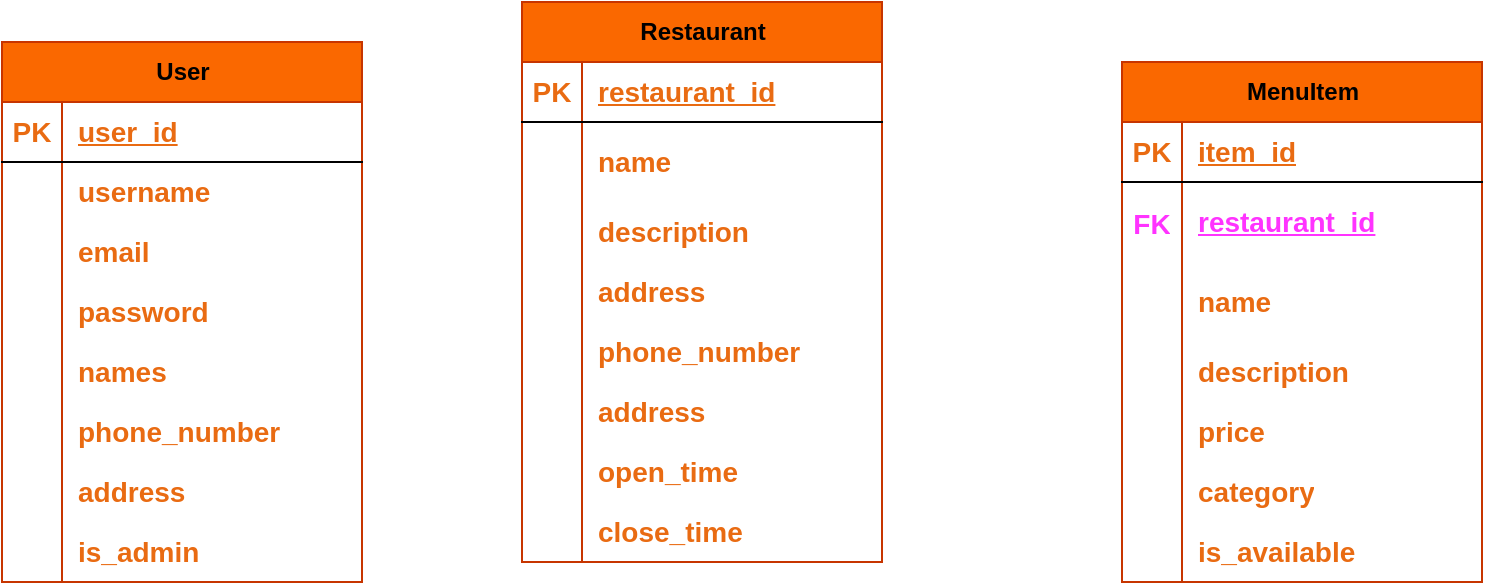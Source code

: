 <mxfile version="24.2.3" type="github">
  <diagram name="Page-1" id="444TVeX7aOI_vazG1xCr">
    <mxGraphModel dx="1434" dy="738" grid="1" gridSize="10" guides="1" tooltips="1" connect="1" arrows="1" fold="1" page="1" pageScale="1" pageWidth="1169" pageHeight="827" math="0" shadow="0">
      <root>
        <mxCell id="0" />
        <mxCell id="1" parent="0" />
        <mxCell id="iY4X06cy9i-8JK4xwZam-1" value="User" style="shape=table;startSize=30;container=1;collapsible=1;childLayout=tableLayout;fixedRows=1;rowLines=0;fontStyle=1;align=center;resizeLast=1;html=1;fillColor=#fa6800;strokeColor=#C73500;fontColor=#000000;" vertex="1" parent="1">
          <mxGeometry x="70" y="90" width="180" height="270" as="geometry">
            <mxRectangle x="70" y="90" width="70" height="30" as="alternateBounds" />
          </mxGeometry>
        </mxCell>
        <mxCell id="iY4X06cy9i-8JK4xwZam-2" value="" style="shape=tableRow;horizontal=0;startSize=0;swimlaneHead=0;swimlaneBody=0;fillColor=none;collapsible=0;dropTarget=0;points=[[0,0.5],[1,0.5]];portConstraint=eastwest;top=0;left=0;right=0;bottom=1;" vertex="1" parent="iY4X06cy9i-8JK4xwZam-1">
          <mxGeometry y="30" width="180" height="30" as="geometry" />
        </mxCell>
        <mxCell id="iY4X06cy9i-8JK4xwZam-3" value="PK" style="shape=partialRectangle;connectable=0;fillColor=none;top=0;left=0;bottom=0;right=0;fontStyle=1;overflow=hidden;whiteSpace=wrap;html=1;fontColor=#e96b12;fontSize=14;" vertex="1" parent="iY4X06cy9i-8JK4xwZam-2">
          <mxGeometry width="30" height="30" as="geometry">
            <mxRectangle width="30" height="30" as="alternateBounds" />
          </mxGeometry>
        </mxCell>
        <mxCell id="iY4X06cy9i-8JK4xwZam-4" value="user_id" style="shape=partialRectangle;connectable=0;fillColor=none;top=0;left=0;bottom=0;right=0;align=left;spacingLeft=6;fontStyle=5;overflow=hidden;whiteSpace=wrap;html=1;fontColor=#e96b12;fontSize=14;" vertex="1" parent="iY4X06cy9i-8JK4xwZam-2">
          <mxGeometry x="30" width="150" height="30" as="geometry">
            <mxRectangle width="150" height="30" as="alternateBounds" />
          </mxGeometry>
        </mxCell>
        <mxCell id="iY4X06cy9i-8JK4xwZam-5" value="" style="shape=tableRow;horizontal=0;startSize=0;swimlaneHead=0;swimlaneBody=0;fillColor=none;collapsible=0;dropTarget=0;points=[[0,0.5],[1,0.5]];portConstraint=eastwest;top=0;left=0;right=0;bottom=0;" vertex="1" parent="iY4X06cy9i-8JK4xwZam-1">
          <mxGeometry y="60" width="180" height="30" as="geometry" />
        </mxCell>
        <mxCell id="iY4X06cy9i-8JK4xwZam-6" value="" style="shape=partialRectangle;connectable=0;fillColor=none;top=0;left=0;bottom=0;right=0;editable=1;overflow=hidden;whiteSpace=wrap;html=1;" vertex="1" parent="iY4X06cy9i-8JK4xwZam-5">
          <mxGeometry width="30" height="30" as="geometry">
            <mxRectangle width="30" height="30" as="alternateBounds" />
          </mxGeometry>
        </mxCell>
        <mxCell id="iY4X06cy9i-8JK4xwZam-7" value="username" style="shape=partialRectangle;connectable=0;fillColor=none;top=0;left=0;bottom=0;right=0;align=left;spacingLeft=6;overflow=hidden;whiteSpace=wrap;html=1;fontStyle=1;fontColor=#e96b12;fontSize=14;" vertex="1" parent="iY4X06cy9i-8JK4xwZam-5">
          <mxGeometry x="30" width="150" height="30" as="geometry">
            <mxRectangle width="150" height="30" as="alternateBounds" />
          </mxGeometry>
        </mxCell>
        <mxCell id="iY4X06cy9i-8JK4xwZam-8" value="" style="shape=tableRow;horizontal=0;startSize=0;swimlaneHead=0;swimlaneBody=0;fillColor=none;collapsible=0;dropTarget=0;points=[[0,0.5],[1,0.5]];portConstraint=eastwest;top=0;left=0;right=0;bottom=0;" vertex="1" parent="iY4X06cy9i-8JK4xwZam-1">
          <mxGeometry y="90" width="180" height="30" as="geometry" />
        </mxCell>
        <mxCell id="iY4X06cy9i-8JK4xwZam-9" value="" style="shape=partialRectangle;connectable=0;fillColor=none;top=0;left=0;bottom=0;right=0;editable=1;overflow=hidden;whiteSpace=wrap;html=1;" vertex="1" parent="iY4X06cy9i-8JK4xwZam-8">
          <mxGeometry width="30" height="30" as="geometry">
            <mxRectangle width="30" height="30" as="alternateBounds" />
          </mxGeometry>
        </mxCell>
        <mxCell id="iY4X06cy9i-8JK4xwZam-10" value="email" style="shape=partialRectangle;connectable=0;fillColor=none;top=0;left=0;bottom=0;right=0;align=left;spacingLeft=6;overflow=hidden;whiteSpace=wrap;html=1;fontStyle=1;fontColor=#e96b12;fontSize=14;" vertex="1" parent="iY4X06cy9i-8JK4xwZam-8">
          <mxGeometry x="30" width="150" height="30" as="geometry">
            <mxRectangle width="150" height="30" as="alternateBounds" />
          </mxGeometry>
        </mxCell>
        <mxCell id="iY4X06cy9i-8JK4xwZam-14" value="" style="shape=tableRow;horizontal=0;startSize=0;swimlaneHead=0;swimlaneBody=0;fillColor=none;collapsible=0;dropTarget=0;points=[[0,0.5],[1,0.5]];portConstraint=eastwest;top=0;left=0;right=0;bottom=0;" vertex="1" parent="iY4X06cy9i-8JK4xwZam-1">
          <mxGeometry y="120" width="180" height="30" as="geometry" />
        </mxCell>
        <mxCell id="iY4X06cy9i-8JK4xwZam-15" value="" style="shape=partialRectangle;connectable=0;fillColor=none;top=0;left=0;bottom=0;right=0;editable=1;overflow=hidden;whiteSpace=wrap;html=1;" vertex="1" parent="iY4X06cy9i-8JK4xwZam-14">
          <mxGeometry width="30" height="30" as="geometry">
            <mxRectangle width="30" height="30" as="alternateBounds" />
          </mxGeometry>
        </mxCell>
        <mxCell id="iY4X06cy9i-8JK4xwZam-16" value="password" style="shape=partialRectangle;connectable=0;fillColor=none;top=0;left=0;bottom=0;right=0;align=left;spacingLeft=6;overflow=hidden;whiteSpace=wrap;html=1;fontStyle=1;fontColor=#e96b12;fontSize=14;" vertex="1" parent="iY4X06cy9i-8JK4xwZam-14">
          <mxGeometry x="30" width="150" height="30" as="geometry">
            <mxRectangle width="150" height="30" as="alternateBounds" />
          </mxGeometry>
        </mxCell>
        <mxCell id="iY4X06cy9i-8JK4xwZam-17" value="" style="shape=tableRow;horizontal=0;startSize=0;swimlaneHead=0;swimlaneBody=0;fillColor=none;collapsible=0;dropTarget=0;points=[[0,0.5],[1,0.5]];portConstraint=eastwest;top=0;left=0;right=0;bottom=0;" vertex="1" parent="iY4X06cy9i-8JK4xwZam-1">
          <mxGeometry y="150" width="180" height="30" as="geometry" />
        </mxCell>
        <mxCell id="iY4X06cy9i-8JK4xwZam-18" value="" style="shape=partialRectangle;connectable=0;fillColor=none;top=0;left=0;bottom=0;right=0;editable=1;overflow=hidden;whiteSpace=wrap;html=1;" vertex="1" parent="iY4X06cy9i-8JK4xwZam-17">
          <mxGeometry width="30" height="30" as="geometry">
            <mxRectangle width="30" height="30" as="alternateBounds" />
          </mxGeometry>
        </mxCell>
        <mxCell id="iY4X06cy9i-8JK4xwZam-19" value="names" style="shape=partialRectangle;connectable=0;fillColor=none;top=0;left=0;bottom=0;right=0;align=left;spacingLeft=6;overflow=hidden;whiteSpace=wrap;html=1;fontStyle=1;fontColor=#e96b12;fontSize=14;" vertex="1" parent="iY4X06cy9i-8JK4xwZam-17">
          <mxGeometry x="30" width="150" height="30" as="geometry">
            <mxRectangle width="150" height="30" as="alternateBounds" />
          </mxGeometry>
        </mxCell>
        <mxCell id="iY4X06cy9i-8JK4xwZam-20" value="" style="shape=tableRow;horizontal=0;startSize=0;swimlaneHead=0;swimlaneBody=0;fillColor=none;collapsible=0;dropTarget=0;points=[[0,0.5],[1,0.5]];portConstraint=eastwest;top=0;left=0;right=0;bottom=0;" vertex="1" parent="iY4X06cy9i-8JK4xwZam-1">
          <mxGeometry y="180" width="180" height="30" as="geometry" />
        </mxCell>
        <mxCell id="iY4X06cy9i-8JK4xwZam-21" value="" style="shape=partialRectangle;connectable=0;fillColor=none;top=0;left=0;bottom=0;right=0;editable=1;overflow=hidden;whiteSpace=wrap;html=1;" vertex="1" parent="iY4X06cy9i-8JK4xwZam-20">
          <mxGeometry width="30" height="30" as="geometry">
            <mxRectangle width="30" height="30" as="alternateBounds" />
          </mxGeometry>
        </mxCell>
        <mxCell id="iY4X06cy9i-8JK4xwZam-22" value="phone_number" style="shape=partialRectangle;connectable=0;fillColor=none;top=0;left=0;bottom=0;right=0;align=left;spacingLeft=6;overflow=hidden;whiteSpace=wrap;html=1;fontStyle=1;fontColor=#e96b12;fontSize=14;" vertex="1" parent="iY4X06cy9i-8JK4xwZam-20">
          <mxGeometry x="30" width="150" height="30" as="geometry">
            <mxRectangle width="150" height="30" as="alternateBounds" />
          </mxGeometry>
        </mxCell>
        <mxCell id="iY4X06cy9i-8JK4xwZam-11" value="" style="shape=tableRow;horizontal=0;startSize=0;swimlaneHead=0;swimlaneBody=0;fillColor=none;collapsible=0;dropTarget=0;points=[[0,0.5],[1,0.5]];portConstraint=eastwest;top=0;left=0;right=0;bottom=0;" vertex="1" parent="iY4X06cy9i-8JK4xwZam-1">
          <mxGeometry y="210" width="180" height="30" as="geometry" />
        </mxCell>
        <mxCell id="iY4X06cy9i-8JK4xwZam-12" value="" style="shape=partialRectangle;connectable=0;fillColor=none;top=0;left=0;bottom=0;right=0;editable=1;overflow=hidden;whiteSpace=wrap;html=1;" vertex="1" parent="iY4X06cy9i-8JK4xwZam-11">
          <mxGeometry width="30" height="30" as="geometry">
            <mxRectangle width="30" height="30" as="alternateBounds" />
          </mxGeometry>
        </mxCell>
        <mxCell id="iY4X06cy9i-8JK4xwZam-13" value="address" style="shape=partialRectangle;connectable=0;fillColor=none;top=0;left=0;bottom=0;right=0;align=left;spacingLeft=6;overflow=hidden;whiteSpace=wrap;html=1;fontStyle=1;fontColor=#e96b12;fontSize=14;" vertex="1" parent="iY4X06cy9i-8JK4xwZam-11">
          <mxGeometry x="30" width="150" height="30" as="geometry">
            <mxRectangle width="150" height="30" as="alternateBounds" />
          </mxGeometry>
        </mxCell>
        <mxCell id="iY4X06cy9i-8JK4xwZam-23" value="" style="shape=tableRow;horizontal=0;startSize=0;swimlaneHead=0;swimlaneBody=0;fillColor=none;collapsible=0;dropTarget=0;points=[[0,0.5],[1,0.5]];portConstraint=eastwest;top=0;left=0;right=0;bottom=0;" vertex="1" parent="iY4X06cy9i-8JK4xwZam-1">
          <mxGeometry y="240" width="180" height="30" as="geometry" />
        </mxCell>
        <mxCell id="iY4X06cy9i-8JK4xwZam-24" value="" style="shape=partialRectangle;connectable=0;fillColor=none;top=0;left=0;bottom=0;right=0;editable=1;overflow=hidden;whiteSpace=wrap;html=1;" vertex="1" parent="iY4X06cy9i-8JK4xwZam-23">
          <mxGeometry width="30" height="30" as="geometry">
            <mxRectangle width="30" height="30" as="alternateBounds" />
          </mxGeometry>
        </mxCell>
        <mxCell id="iY4X06cy9i-8JK4xwZam-25" value="is_admin" style="shape=partialRectangle;connectable=0;fillColor=none;top=0;left=0;bottom=0;right=0;align=left;spacingLeft=6;overflow=hidden;whiteSpace=wrap;html=1;fontStyle=1;fontColor=#e96b12;fontSize=14;" vertex="1" parent="iY4X06cy9i-8JK4xwZam-23">
          <mxGeometry x="30" width="150" height="30" as="geometry">
            <mxRectangle width="150" height="30" as="alternateBounds" />
          </mxGeometry>
        </mxCell>
        <mxCell id="iY4X06cy9i-8JK4xwZam-26" value="Restaurant" style="shape=table;startSize=30;container=1;collapsible=1;childLayout=tableLayout;fixedRows=1;rowLines=0;fontStyle=1;align=center;resizeLast=1;html=1;fillColor=#fa6800;strokeColor=#C73500;fontColor=#000000;" vertex="1" parent="1">
          <mxGeometry x="330" y="70" width="180" height="280" as="geometry">
            <mxRectangle x="70" y="90" width="70" height="30" as="alternateBounds" />
          </mxGeometry>
        </mxCell>
        <mxCell id="iY4X06cy9i-8JK4xwZam-27" value="" style="shape=tableRow;horizontal=0;startSize=0;swimlaneHead=0;swimlaneBody=0;fillColor=none;collapsible=0;dropTarget=0;points=[[0,0.5],[1,0.5]];portConstraint=eastwest;top=0;left=0;right=0;bottom=1;" vertex="1" parent="iY4X06cy9i-8JK4xwZam-26">
          <mxGeometry y="30" width="180" height="30" as="geometry" />
        </mxCell>
        <mxCell id="iY4X06cy9i-8JK4xwZam-28" value="PK" style="shape=partialRectangle;connectable=0;fillColor=none;top=0;left=0;bottom=0;right=0;fontStyle=1;overflow=hidden;whiteSpace=wrap;html=1;fontColor=#e96b12;fontSize=14;" vertex="1" parent="iY4X06cy9i-8JK4xwZam-27">
          <mxGeometry width="30" height="30" as="geometry">
            <mxRectangle width="30" height="30" as="alternateBounds" />
          </mxGeometry>
        </mxCell>
        <mxCell id="iY4X06cy9i-8JK4xwZam-29" value="restaurant_id" style="shape=partialRectangle;connectable=0;fillColor=none;top=0;left=0;bottom=0;right=0;align=left;spacingLeft=6;fontStyle=5;overflow=hidden;whiteSpace=wrap;html=1;fontColor=#e96b12;fontSize=14;" vertex="1" parent="iY4X06cy9i-8JK4xwZam-27">
          <mxGeometry x="30" width="150" height="30" as="geometry">
            <mxRectangle width="150" height="30" as="alternateBounds" />
          </mxGeometry>
        </mxCell>
        <mxCell id="iY4X06cy9i-8JK4xwZam-30" value="" style="shape=tableRow;horizontal=0;startSize=0;swimlaneHead=0;swimlaneBody=0;fillColor=none;collapsible=0;dropTarget=0;points=[[0,0.5],[1,0.5]];portConstraint=eastwest;top=0;left=0;right=0;bottom=0;" vertex="1" parent="iY4X06cy9i-8JK4xwZam-26">
          <mxGeometry y="60" width="180" height="40" as="geometry" />
        </mxCell>
        <mxCell id="iY4X06cy9i-8JK4xwZam-31" value="" style="shape=partialRectangle;connectable=0;fillColor=none;top=0;left=0;bottom=0;right=0;editable=1;overflow=hidden;whiteSpace=wrap;html=1;" vertex="1" parent="iY4X06cy9i-8JK4xwZam-30">
          <mxGeometry width="30" height="40" as="geometry">
            <mxRectangle width="30" height="40" as="alternateBounds" />
          </mxGeometry>
        </mxCell>
        <mxCell id="iY4X06cy9i-8JK4xwZam-32" value="name" style="shape=partialRectangle;connectable=0;fillColor=none;top=0;left=0;bottom=0;right=0;align=left;spacingLeft=6;overflow=hidden;whiteSpace=wrap;html=1;fontStyle=1;fontColor=#e96b12;fontSize=14;" vertex="1" parent="iY4X06cy9i-8JK4xwZam-30">
          <mxGeometry x="30" width="150" height="40" as="geometry">
            <mxRectangle width="150" height="40" as="alternateBounds" />
          </mxGeometry>
        </mxCell>
        <mxCell id="iY4X06cy9i-8JK4xwZam-33" value="" style="shape=tableRow;horizontal=0;startSize=0;swimlaneHead=0;swimlaneBody=0;fillColor=none;collapsible=0;dropTarget=0;points=[[0,0.5],[1,0.5]];portConstraint=eastwest;top=0;left=0;right=0;bottom=0;" vertex="1" parent="iY4X06cy9i-8JK4xwZam-26">
          <mxGeometry y="100" width="180" height="30" as="geometry" />
        </mxCell>
        <mxCell id="iY4X06cy9i-8JK4xwZam-34" value="" style="shape=partialRectangle;connectable=0;fillColor=none;top=0;left=0;bottom=0;right=0;editable=1;overflow=hidden;whiteSpace=wrap;html=1;" vertex="1" parent="iY4X06cy9i-8JK4xwZam-33">
          <mxGeometry width="30" height="30" as="geometry">
            <mxRectangle width="30" height="30" as="alternateBounds" />
          </mxGeometry>
        </mxCell>
        <mxCell id="iY4X06cy9i-8JK4xwZam-35" value="description" style="shape=partialRectangle;connectable=0;fillColor=none;top=0;left=0;bottom=0;right=0;align=left;spacingLeft=6;overflow=hidden;whiteSpace=wrap;html=1;fontStyle=1;fontColor=#e96b12;fontSize=14;" vertex="1" parent="iY4X06cy9i-8JK4xwZam-33">
          <mxGeometry x="30" width="150" height="30" as="geometry">
            <mxRectangle width="150" height="30" as="alternateBounds" />
          </mxGeometry>
        </mxCell>
        <mxCell id="iY4X06cy9i-8JK4xwZam-36" value="" style="shape=tableRow;horizontal=0;startSize=0;swimlaneHead=0;swimlaneBody=0;fillColor=none;collapsible=0;dropTarget=0;points=[[0,0.5],[1,0.5]];portConstraint=eastwest;top=0;left=0;right=0;bottom=0;" vertex="1" parent="iY4X06cy9i-8JK4xwZam-26">
          <mxGeometry y="130" width="180" height="30" as="geometry" />
        </mxCell>
        <mxCell id="iY4X06cy9i-8JK4xwZam-37" value="" style="shape=partialRectangle;connectable=0;fillColor=none;top=0;left=0;bottom=0;right=0;editable=1;overflow=hidden;whiteSpace=wrap;html=1;" vertex="1" parent="iY4X06cy9i-8JK4xwZam-36">
          <mxGeometry width="30" height="30" as="geometry">
            <mxRectangle width="30" height="30" as="alternateBounds" />
          </mxGeometry>
        </mxCell>
        <mxCell id="iY4X06cy9i-8JK4xwZam-38" value="address" style="shape=partialRectangle;connectable=0;fillColor=none;top=0;left=0;bottom=0;right=0;align=left;spacingLeft=6;overflow=hidden;whiteSpace=wrap;html=1;fontStyle=1;fontColor=#e96b12;fontSize=14;" vertex="1" parent="iY4X06cy9i-8JK4xwZam-36">
          <mxGeometry x="30" width="150" height="30" as="geometry">
            <mxRectangle width="150" height="30" as="alternateBounds" />
          </mxGeometry>
        </mxCell>
        <mxCell id="iY4X06cy9i-8JK4xwZam-42" value="" style="shape=tableRow;horizontal=0;startSize=0;swimlaneHead=0;swimlaneBody=0;fillColor=none;collapsible=0;dropTarget=0;points=[[0,0.5],[1,0.5]];portConstraint=eastwest;top=0;left=0;right=0;bottom=0;" vertex="1" parent="iY4X06cy9i-8JK4xwZam-26">
          <mxGeometry y="160" width="180" height="30" as="geometry" />
        </mxCell>
        <mxCell id="iY4X06cy9i-8JK4xwZam-43" value="" style="shape=partialRectangle;connectable=0;fillColor=none;top=0;left=0;bottom=0;right=0;editable=1;overflow=hidden;whiteSpace=wrap;html=1;" vertex="1" parent="iY4X06cy9i-8JK4xwZam-42">
          <mxGeometry width="30" height="30" as="geometry">
            <mxRectangle width="30" height="30" as="alternateBounds" />
          </mxGeometry>
        </mxCell>
        <mxCell id="iY4X06cy9i-8JK4xwZam-44" value="phone_number" style="shape=partialRectangle;connectable=0;fillColor=none;top=0;left=0;bottom=0;right=0;align=left;spacingLeft=6;overflow=hidden;whiteSpace=wrap;html=1;fontStyle=1;fontColor=#e96b12;fontSize=14;" vertex="1" parent="iY4X06cy9i-8JK4xwZam-42">
          <mxGeometry x="30" width="150" height="30" as="geometry">
            <mxRectangle width="150" height="30" as="alternateBounds" />
          </mxGeometry>
        </mxCell>
        <mxCell id="iY4X06cy9i-8JK4xwZam-45" value="" style="shape=tableRow;horizontal=0;startSize=0;swimlaneHead=0;swimlaneBody=0;fillColor=none;collapsible=0;dropTarget=0;points=[[0,0.5],[1,0.5]];portConstraint=eastwest;top=0;left=0;right=0;bottom=0;" vertex="1" parent="iY4X06cy9i-8JK4xwZam-26">
          <mxGeometry y="190" width="180" height="30" as="geometry" />
        </mxCell>
        <mxCell id="iY4X06cy9i-8JK4xwZam-46" value="" style="shape=partialRectangle;connectable=0;fillColor=none;top=0;left=0;bottom=0;right=0;editable=1;overflow=hidden;whiteSpace=wrap;html=1;" vertex="1" parent="iY4X06cy9i-8JK4xwZam-45">
          <mxGeometry width="30" height="30" as="geometry">
            <mxRectangle width="30" height="30" as="alternateBounds" />
          </mxGeometry>
        </mxCell>
        <mxCell id="iY4X06cy9i-8JK4xwZam-47" value="address" style="shape=partialRectangle;connectable=0;fillColor=none;top=0;left=0;bottom=0;right=0;align=left;spacingLeft=6;overflow=hidden;whiteSpace=wrap;html=1;fontStyle=1;fontColor=#e96b12;fontSize=14;" vertex="1" parent="iY4X06cy9i-8JK4xwZam-45">
          <mxGeometry x="30" width="150" height="30" as="geometry">
            <mxRectangle width="150" height="30" as="alternateBounds" />
          </mxGeometry>
        </mxCell>
        <mxCell id="iY4X06cy9i-8JK4xwZam-48" value="" style="shape=tableRow;horizontal=0;startSize=0;swimlaneHead=0;swimlaneBody=0;fillColor=none;collapsible=0;dropTarget=0;points=[[0,0.5],[1,0.5]];portConstraint=eastwest;top=0;left=0;right=0;bottom=0;" vertex="1" parent="iY4X06cy9i-8JK4xwZam-26">
          <mxGeometry y="220" width="180" height="30" as="geometry" />
        </mxCell>
        <mxCell id="iY4X06cy9i-8JK4xwZam-49" value="" style="shape=partialRectangle;connectable=0;fillColor=none;top=0;left=0;bottom=0;right=0;editable=1;overflow=hidden;whiteSpace=wrap;html=1;" vertex="1" parent="iY4X06cy9i-8JK4xwZam-48">
          <mxGeometry width="30" height="30" as="geometry">
            <mxRectangle width="30" height="30" as="alternateBounds" />
          </mxGeometry>
        </mxCell>
        <mxCell id="iY4X06cy9i-8JK4xwZam-50" value="open_time" style="shape=partialRectangle;connectable=0;fillColor=none;top=0;left=0;bottom=0;right=0;align=left;spacingLeft=6;overflow=hidden;whiteSpace=wrap;html=1;fontStyle=1;fontColor=#e96b12;fontSize=14;" vertex="1" parent="iY4X06cy9i-8JK4xwZam-48">
          <mxGeometry x="30" width="150" height="30" as="geometry">
            <mxRectangle width="150" height="30" as="alternateBounds" />
          </mxGeometry>
        </mxCell>
        <mxCell id="iY4X06cy9i-8JK4xwZam-51" value="" style="shape=tableRow;horizontal=0;startSize=0;swimlaneHead=0;swimlaneBody=0;fillColor=none;collapsible=0;dropTarget=0;points=[[0,0.5],[1,0.5]];portConstraint=eastwest;top=0;left=0;right=0;bottom=0;" vertex="1" parent="iY4X06cy9i-8JK4xwZam-26">
          <mxGeometry y="250" width="180" height="30" as="geometry" />
        </mxCell>
        <mxCell id="iY4X06cy9i-8JK4xwZam-52" value="" style="shape=partialRectangle;connectable=0;fillColor=none;top=0;left=0;bottom=0;right=0;editable=1;overflow=hidden;whiteSpace=wrap;html=1;" vertex="1" parent="iY4X06cy9i-8JK4xwZam-51">
          <mxGeometry width="30" height="30" as="geometry">
            <mxRectangle width="30" height="30" as="alternateBounds" />
          </mxGeometry>
        </mxCell>
        <mxCell id="iY4X06cy9i-8JK4xwZam-53" value="close_time" style="shape=partialRectangle;connectable=0;fillColor=none;top=0;left=0;bottom=0;right=0;align=left;spacingLeft=6;overflow=hidden;whiteSpace=wrap;html=1;fontStyle=1;fontColor=#e96b12;fontSize=14;" vertex="1" parent="iY4X06cy9i-8JK4xwZam-51">
          <mxGeometry x="30" width="150" height="30" as="geometry">
            <mxRectangle width="150" height="30" as="alternateBounds" />
          </mxGeometry>
        </mxCell>
        <mxCell id="iY4X06cy9i-8JK4xwZam-54" value="MenuItem" style="shape=table;startSize=30;container=1;collapsible=1;childLayout=tableLayout;fixedRows=1;rowLines=0;fontStyle=1;align=center;resizeLast=1;html=1;fillColor=#fa6800;strokeColor=#C73500;fontColor=#000000;" vertex="1" parent="1">
          <mxGeometry x="630" y="100" width="180" height="260" as="geometry">
            <mxRectangle x="70" y="90" width="70" height="30" as="alternateBounds" />
          </mxGeometry>
        </mxCell>
        <mxCell id="iY4X06cy9i-8JK4xwZam-55" value="" style="shape=tableRow;horizontal=0;startSize=0;swimlaneHead=0;swimlaneBody=0;fillColor=none;collapsible=0;dropTarget=0;points=[[0,0.5],[1,0.5]];portConstraint=eastwest;top=0;left=0;right=0;bottom=1;" vertex="1" parent="iY4X06cy9i-8JK4xwZam-54">
          <mxGeometry y="30" width="180" height="30" as="geometry" />
        </mxCell>
        <mxCell id="iY4X06cy9i-8JK4xwZam-56" value="PK" style="shape=partialRectangle;connectable=0;fillColor=none;top=0;left=0;bottom=0;right=0;fontStyle=1;overflow=hidden;whiteSpace=wrap;html=1;fontSize=14;fontColor=#e96b12;" vertex="1" parent="iY4X06cy9i-8JK4xwZam-55">
          <mxGeometry width="30" height="30" as="geometry">
            <mxRectangle width="30" height="30" as="alternateBounds" />
          </mxGeometry>
        </mxCell>
        <mxCell id="iY4X06cy9i-8JK4xwZam-57" value="item_id" style="shape=partialRectangle;connectable=0;fillColor=none;top=0;left=0;bottom=0;right=0;align=left;spacingLeft=6;fontStyle=5;overflow=hidden;whiteSpace=wrap;html=1;fontSize=14;fontColor=#e96b12;" vertex="1" parent="iY4X06cy9i-8JK4xwZam-55">
          <mxGeometry x="30" width="150" height="30" as="geometry">
            <mxRectangle width="150" height="30" as="alternateBounds" />
          </mxGeometry>
        </mxCell>
        <mxCell id="iY4X06cy9i-8JK4xwZam-79" value="" style="shape=tableRow;horizontal=0;startSize=0;swimlaneHead=0;swimlaneBody=0;fillColor=none;collapsible=0;dropTarget=0;points=[[0,0.5],[1,0.5]];portConstraint=eastwest;top=0;left=0;right=0;bottom=0;" vertex="1" parent="iY4X06cy9i-8JK4xwZam-54">
          <mxGeometry y="60" width="180" height="40" as="geometry" />
        </mxCell>
        <mxCell id="iY4X06cy9i-8JK4xwZam-80" value="" style="shape=partialRectangle;connectable=0;fillColor=none;top=0;left=0;bottom=0;right=0;editable=1;overflow=hidden;whiteSpace=wrap;html=1;" vertex="1" parent="iY4X06cy9i-8JK4xwZam-79">
          <mxGeometry width="30" height="40" as="geometry">
            <mxRectangle width="30" height="40" as="alternateBounds" />
          </mxGeometry>
        </mxCell>
        <mxCell id="iY4X06cy9i-8JK4xwZam-81" value="&lt;span style=&quot;text-decoration-line: underline; font-size: 14px;&quot;&gt;restaurant_id&lt;/span&gt;" style="shape=partialRectangle;connectable=0;fillColor=none;top=0;left=0;bottom=0;right=0;align=left;spacingLeft=6;overflow=hidden;whiteSpace=wrap;html=1;fontStyle=1;fontSize=14;fontColor=#FF33FF;" vertex="1" parent="iY4X06cy9i-8JK4xwZam-79">
          <mxGeometry x="30" width="150" height="40" as="geometry">
            <mxRectangle width="150" height="40" as="alternateBounds" />
          </mxGeometry>
        </mxCell>
        <mxCell id="iY4X06cy9i-8JK4xwZam-58" value="" style="shape=tableRow;horizontal=0;startSize=0;swimlaneHead=0;swimlaneBody=0;fillColor=none;collapsible=0;dropTarget=0;points=[[0,0.5],[1,0.5]];portConstraint=eastwest;top=0;left=0;right=0;bottom=0;" vertex="1" parent="iY4X06cy9i-8JK4xwZam-54">
          <mxGeometry y="100" width="180" height="40" as="geometry" />
        </mxCell>
        <mxCell id="iY4X06cy9i-8JK4xwZam-59" value="" style="shape=partialRectangle;connectable=0;fillColor=none;top=0;left=0;bottom=0;right=0;editable=1;overflow=hidden;whiteSpace=wrap;html=1;" vertex="1" parent="iY4X06cy9i-8JK4xwZam-58">
          <mxGeometry width="30" height="40" as="geometry">
            <mxRectangle width="30" height="40" as="alternateBounds" />
          </mxGeometry>
        </mxCell>
        <mxCell id="iY4X06cy9i-8JK4xwZam-60" value="name" style="shape=partialRectangle;connectable=0;fillColor=none;top=0;left=0;bottom=0;right=0;align=left;spacingLeft=6;overflow=hidden;whiteSpace=wrap;html=1;fontStyle=1;fontSize=14;fontColor=#e96b12;" vertex="1" parent="iY4X06cy9i-8JK4xwZam-58">
          <mxGeometry x="30" width="150" height="40" as="geometry">
            <mxRectangle width="150" height="40" as="alternateBounds" />
          </mxGeometry>
        </mxCell>
        <mxCell id="iY4X06cy9i-8JK4xwZam-61" value="" style="shape=tableRow;horizontal=0;startSize=0;swimlaneHead=0;swimlaneBody=0;fillColor=none;collapsible=0;dropTarget=0;points=[[0,0.5],[1,0.5]];portConstraint=eastwest;top=0;left=0;right=0;bottom=0;" vertex="1" parent="iY4X06cy9i-8JK4xwZam-54">
          <mxGeometry y="140" width="180" height="30" as="geometry" />
        </mxCell>
        <mxCell id="iY4X06cy9i-8JK4xwZam-62" value="" style="shape=partialRectangle;connectable=0;fillColor=none;top=0;left=0;bottom=0;right=0;editable=1;overflow=hidden;whiteSpace=wrap;html=1;" vertex="1" parent="iY4X06cy9i-8JK4xwZam-61">
          <mxGeometry width="30" height="30" as="geometry">
            <mxRectangle width="30" height="30" as="alternateBounds" />
          </mxGeometry>
        </mxCell>
        <mxCell id="iY4X06cy9i-8JK4xwZam-63" value="description" style="shape=partialRectangle;connectable=0;fillColor=none;top=0;left=0;bottom=0;right=0;align=left;spacingLeft=6;overflow=hidden;whiteSpace=wrap;html=1;fontStyle=1;fontSize=14;fontColor=#e96b12;" vertex="1" parent="iY4X06cy9i-8JK4xwZam-61">
          <mxGeometry x="30" width="150" height="30" as="geometry">
            <mxRectangle width="150" height="30" as="alternateBounds" />
          </mxGeometry>
        </mxCell>
        <mxCell id="iY4X06cy9i-8JK4xwZam-64" value="" style="shape=tableRow;horizontal=0;startSize=0;swimlaneHead=0;swimlaneBody=0;fillColor=none;collapsible=0;dropTarget=0;points=[[0,0.5],[1,0.5]];portConstraint=eastwest;top=0;left=0;right=0;bottom=0;" vertex="1" parent="iY4X06cy9i-8JK4xwZam-54">
          <mxGeometry y="170" width="180" height="30" as="geometry" />
        </mxCell>
        <mxCell id="iY4X06cy9i-8JK4xwZam-65" value="" style="shape=partialRectangle;connectable=0;fillColor=none;top=0;left=0;bottom=0;right=0;editable=1;overflow=hidden;whiteSpace=wrap;html=1;" vertex="1" parent="iY4X06cy9i-8JK4xwZam-64">
          <mxGeometry width="30" height="30" as="geometry">
            <mxRectangle width="30" height="30" as="alternateBounds" />
          </mxGeometry>
        </mxCell>
        <mxCell id="iY4X06cy9i-8JK4xwZam-66" value="price" style="shape=partialRectangle;connectable=0;fillColor=none;top=0;left=0;bottom=0;right=0;align=left;spacingLeft=6;overflow=hidden;whiteSpace=wrap;html=1;fontStyle=1;fontSize=14;fontColor=#e96b12;" vertex="1" parent="iY4X06cy9i-8JK4xwZam-64">
          <mxGeometry x="30" width="150" height="30" as="geometry">
            <mxRectangle width="150" height="30" as="alternateBounds" />
          </mxGeometry>
        </mxCell>
        <mxCell id="iY4X06cy9i-8JK4xwZam-67" value="" style="shape=tableRow;horizontal=0;startSize=0;swimlaneHead=0;swimlaneBody=0;fillColor=none;collapsible=0;dropTarget=0;points=[[0,0.5],[1,0.5]];portConstraint=eastwest;top=0;left=0;right=0;bottom=0;" vertex="1" parent="iY4X06cy9i-8JK4xwZam-54">
          <mxGeometry y="200" width="180" height="30" as="geometry" />
        </mxCell>
        <mxCell id="iY4X06cy9i-8JK4xwZam-68" value="" style="shape=partialRectangle;connectable=0;fillColor=none;top=0;left=0;bottom=0;right=0;editable=1;overflow=hidden;whiteSpace=wrap;html=1;" vertex="1" parent="iY4X06cy9i-8JK4xwZam-67">
          <mxGeometry width="30" height="30" as="geometry">
            <mxRectangle width="30" height="30" as="alternateBounds" />
          </mxGeometry>
        </mxCell>
        <mxCell id="iY4X06cy9i-8JK4xwZam-69" value="category" style="shape=partialRectangle;connectable=0;fillColor=none;top=0;left=0;bottom=0;right=0;align=left;spacingLeft=6;overflow=hidden;whiteSpace=wrap;html=1;fontStyle=1;fontSize=14;fontColor=#e96b12;" vertex="1" parent="iY4X06cy9i-8JK4xwZam-67">
          <mxGeometry x="30" width="150" height="30" as="geometry">
            <mxRectangle width="150" height="30" as="alternateBounds" />
          </mxGeometry>
        </mxCell>
        <mxCell id="iY4X06cy9i-8JK4xwZam-70" value="" style="shape=tableRow;horizontal=0;startSize=0;swimlaneHead=0;swimlaneBody=0;fillColor=none;collapsible=0;dropTarget=0;points=[[0,0.5],[1,0.5]];portConstraint=eastwest;top=0;left=0;right=0;bottom=0;" vertex="1" parent="iY4X06cy9i-8JK4xwZam-54">
          <mxGeometry y="230" width="180" height="30" as="geometry" />
        </mxCell>
        <mxCell id="iY4X06cy9i-8JK4xwZam-71" value="" style="shape=partialRectangle;connectable=0;fillColor=none;top=0;left=0;bottom=0;right=0;editable=1;overflow=hidden;whiteSpace=wrap;html=1;" vertex="1" parent="iY4X06cy9i-8JK4xwZam-70">
          <mxGeometry width="30" height="30" as="geometry">
            <mxRectangle width="30" height="30" as="alternateBounds" />
          </mxGeometry>
        </mxCell>
        <mxCell id="iY4X06cy9i-8JK4xwZam-72" value="is_available" style="shape=partialRectangle;connectable=0;fillColor=none;top=0;left=0;bottom=0;right=0;align=left;spacingLeft=6;overflow=hidden;whiteSpace=wrap;html=1;fontStyle=1;fontSize=14;fontColor=#e96b12;" vertex="1" parent="iY4X06cy9i-8JK4xwZam-70">
          <mxGeometry x="30" width="150" height="30" as="geometry">
            <mxRectangle width="150" height="30" as="alternateBounds" />
          </mxGeometry>
        </mxCell>
        <mxCell id="iY4X06cy9i-8JK4xwZam-85" value="FK" style="shape=partialRectangle;connectable=0;fillColor=none;top=0;left=0;bottom=0;right=0;fontStyle=1;overflow=hidden;whiteSpace=wrap;html=1;fontSize=14;fontColor=#FF33FF;" vertex="1" parent="1">
          <mxGeometry x="630" y="166" width="30" height="30" as="geometry">
            <mxRectangle width="30" height="30" as="alternateBounds" />
          </mxGeometry>
        </mxCell>
      </root>
    </mxGraphModel>
  </diagram>
</mxfile>
